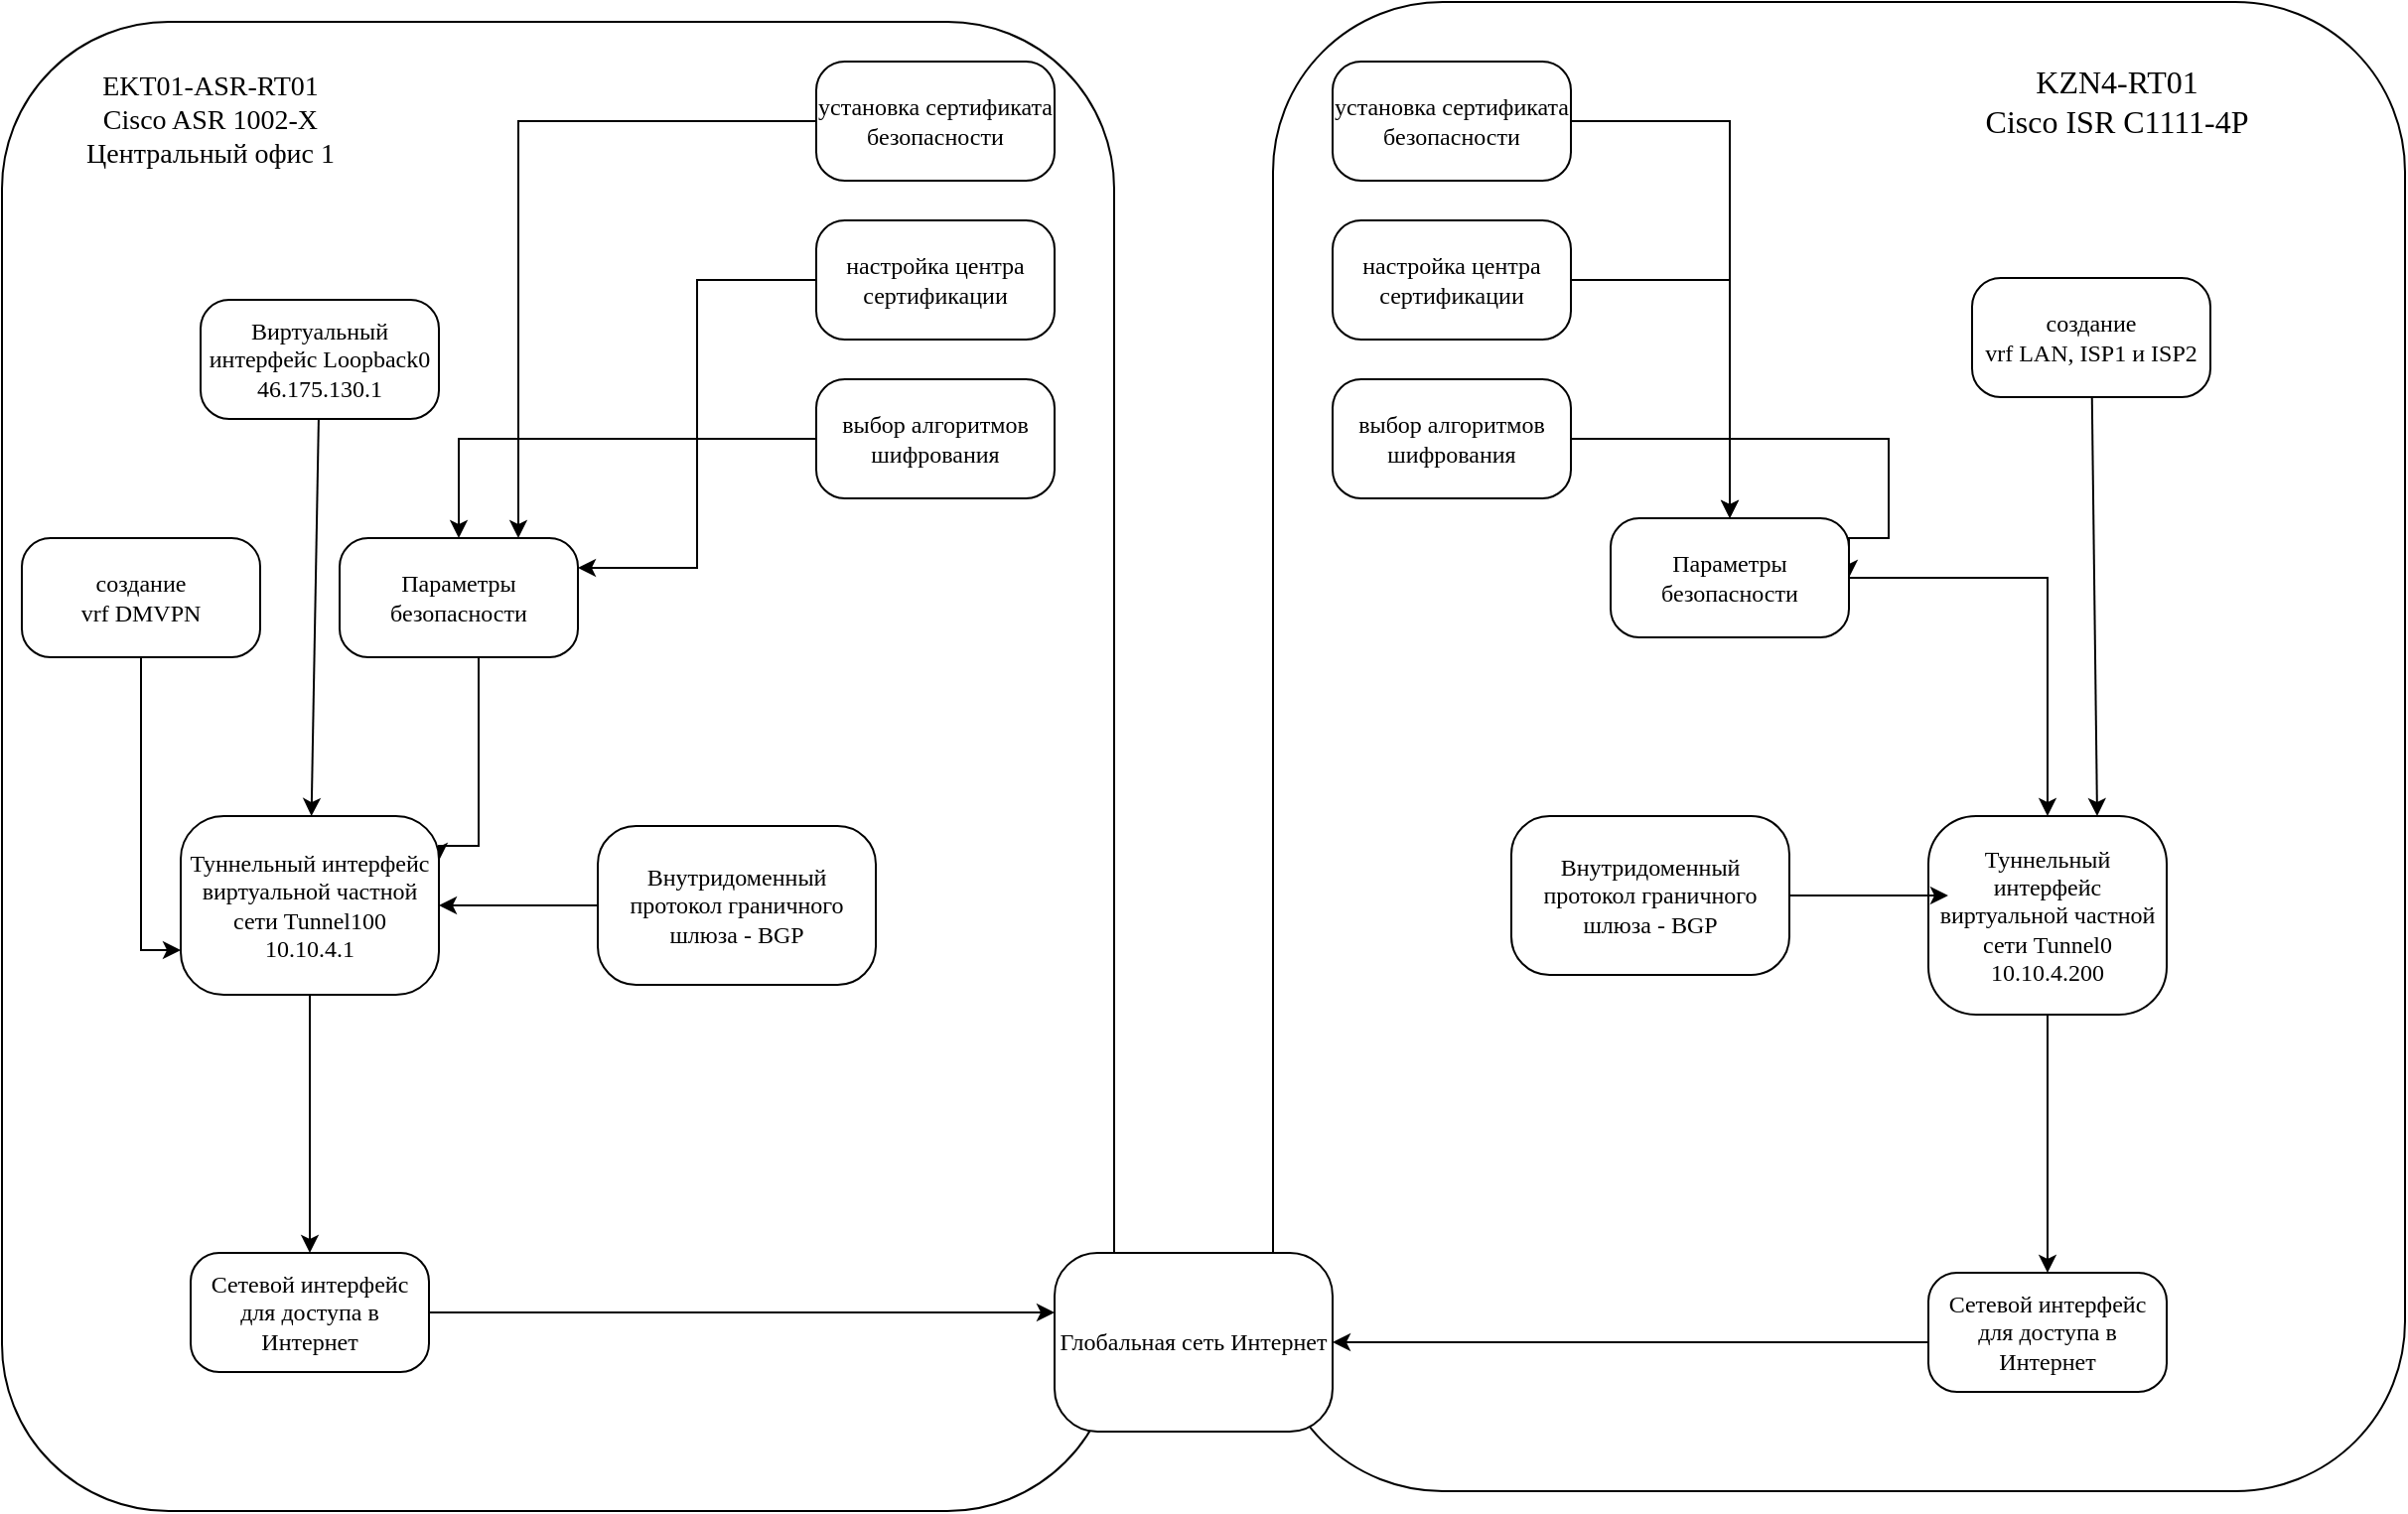 <mxfile version="21.0.2" type="github">
  <diagram name="Page-1" id="58cdce13-f638-feb5-8d6f-7d28b1aa9fa0">
    <mxGraphModel dx="1593" dy="781" grid="0" gridSize="10" guides="1" tooltips="1" connect="1" arrows="1" fold="1" page="1" pageScale="1" pageWidth="1100" pageHeight="850" background="none" math="0" shadow="0">
      <root>
        <mxCell id="0" />
        <mxCell id="1" parent="0" />
        <mxCell id="CW89IUnAFHwVdPf6LcuZ-48" value="" style="rounded=1;whiteSpace=wrap;html=1;" vertex="1" parent="1">
          <mxGeometry x="660" width="570" height="750" as="geometry" />
        </mxCell>
        <mxCell id="CW89IUnAFHwVdPf6LcuZ-46" value="" style="rounded=1;whiteSpace=wrap;html=1;" vertex="1" parent="1">
          <mxGeometry x="20" y="10" width="560" height="750" as="geometry" />
        </mxCell>
        <mxCell id="CW89IUnAFHwVdPf6LcuZ-20" style="edgeStyle=orthogonalEdgeStyle;rounded=0;orthogonalLoop=1;jettySize=auto;html=1;entryX=0;entryY=0.75;entryDx=0;entryDy=0;" edge="1" parent="1" source="382b91b5511bd0f7-5" target="382b91b5511bd0f7-10">
          <mxGeometry relative="1" as="geometry" />
        </mxCell>
        <mxCell id="382b91b5511bd0f7-5" value="&lt;div&gt;создание&lt;br&gt;&lt;/div&gt;&lt;div&gt;vrf DMVPN&lt;/div&gt;" style="rounded=1;whiteSpace=wrap;html=1;arcSize=24;shadow=0;comic=0;labelBackgroundColor=none;fontFamily=Verdana;fontSize=12;align=center;" parent="1" vertex="1">
          <mxGeometry x="30" y="270" width="120" height="60" as="geometry" />
        </mxCell>
        <mxCell id="CW89IUnAFHwVdPf6LcuZ-19" style="edgeStyle=orthogonalEdgeStyle;rounded=0;orthogonalLoop=1;jettySize=auto;html=1;entryX=1;entryY=0.25;entryDx=0;entryDy=0;" edge="1" parent="1" source="382b91b5511bd0f7-6" target="382b91b5511bd0f7-10">
          <mxGeometry relative="1" as="geometry">
            <Array as="points">
              <mxPoint x="260" y="425" />
            </Array>
          </mxGeometry>
        </mxCell>
        <mxCell id="382b91b5511bd0f7-6" value="Параметры безопасности" style="rounded=1;whiteSpace=wrap;html=1;arcSize=24;shadow=0;comic=0;labelBackgroundColor=none;fontFamily=Verdana;fontSize=12;align=center;" parent="1" vertex="1">
          <mxGeometry x="190" y="270" width="120" height="60" as="geometry" />
        </mxCell>
        <mxCell id="CW89IUnAFHwVdPf6LcuZ-59" style="edgeStyle=orthogonalEdgeStyle;rounded=0;orthogonalLoop=1;jettySize=auto;html=1;entryX=1;entryY=0.25;entryDx=0;entryDy=0;" edge="1" parent="1" source="382b91b5511bd0f7-9" target="382b91b5511bd0f7-6">
          <mxGeometry relative="1" as="geometry" />
        </mxCell>
        <mxCell id="382b91b5511bd0f7-9" value="настройка центра сертификации " style="rounded=1;whiteSpace=wrap;html=1;arcSize=24;shadow=0;comic=0;labelBackgroundColor=none;fontFamily=Verdana;fontSize=12;align=center;" parent="1" vertex="1">
          <mxGeometry x="430" y="110" width="120" height="60" as="geometry" />
        </mxCell>
        <mxCell id="CW89IUnAFHwVdPf6LcuZ-29" style="edgeStyle=orthogonalEdgeStyle;rounded=0;orthogonalLoop=1;jettySize=auto;html=1;" edge="1" parent="1" source="382b91b5511bd0f7-10" target="CW89IUnAFHwVdPf6LcuZ-26">
          <mxGeometry relative="1" as="geometry" />
        </mxCell>
        <mxCell id="382b91b5511bd0f7-10" value="&lt;div&gt;Туннельный интерфейс виртуальной частной сети Tunnel100&lt;/div&gt;&lt;div&gt;10.10.4.1 &lt;br&gt;&lt;/div&gt;" style="rounded=1;whiteSpace=wrap;html=1;arcSize=24;shadow=0;comic=0;labelBackgroundColor=none;fontFamily=Verdana;fontSize=12;align=center;" parent="1" vertex="1">
          <mxGeometry x="110" y="410" width="130" height="90" as="geometry" />
        </mxCell>
        <mxCell id="CW89IUnAFHwVdPf6LcuZ-18" style="rounded=0;orthogonalLoop=1;jettySize=auto;html=1;" edge="1" parent="1" source="CW89IUnAFHwVdPf6LcuZ-1" target="382b91b5511bd0f7-10">
          <mxGeometry relative="1" as="geometry" />
        </mxCell>
        <mxCell id="CW89IUnAFHwVdPf6LcuZ-1" value="&lt;div&gt;Виртуальный интерфейс Loopback0&lt;/div&gt;&lt;div&gt;46.175.130.1 &lt;br&gt;&lt;/div&gt;" style="rounded=1;whiteSpace=wrap;html=1;arcSize=24;shadow=0;comic=0;labelBackgroundColor=none;fontFamily=Verdana;fontSize=12;align=center;" vertex="1" parent="1">
          <mxGeometry x="120" y="150" width="120" height="60" as="geometry" />
        </mxCell>
        <mxCell id="CW89IUnAFHwVdPf6LcuZ-57" style="edgeStyle=orthogonalEdgeStyle;rounded=0;orthogonalLoop=1;jettySize=auto;html=1;" edge="1" parent="1" source="CW89IUnAFHwVdPf6LcuZ-3" target="382b91b5511bd0f7-6">
          <mxGeometry relative="1" as="geometry">
            <Array as="points">
              <mxPoint x="280" y="60" />
            </Array>
          </mxGeometry>
        </mxCell>
        <mxCell id="CW89IUnAFHwVdPf6LcuZ-3" value="установка сертификата безопасности" style="rounded=1;whiteSpace=wrap;html=1;arcSize=24;shadow=0;comic=0;labelBackgroundColor=none;fontFamily=Verdana;fontSize=12;align=center;" vertex="1" parent="1">
          <mxGeometry x="430" y="30" width="120" height="60" as="geometry" />
        </mxCell>
        <mxCell id="CW89IUnAFHwVdPf6LcuZ-58" style="edgeStyle=orthogonalEdgeStyle;rounded=0;orthogonalLoop=1;jettySize=auto;html=1;" edge="1" parent="1" source="CW89IUnAFHwVdPf6LcuZ-4" target="382b91b5511bd0f7-6">
          <mxGeometry relative="1" as="geometry" />
        </mxCell>
        <mxCell id="CW89IUnAFHwVdPf6LcuZ-4" value="&lt;div&gt;выбор алгоритмов&lt;/div&gt;&lt;div&gt;шифрования&lt;br&gt;&lt;/div&gt;" style="rounded=1;whiteSpace=wrap;html=1;arcSize=24;shadow=0;comic=0;labelBackgroundColor=none;fontFamily=Verdana;fontSize=12;align=center;" vertex="1" parent="1">
          <mxGeometry x="430" y="190" width="120" height="60" as="geometry" />
        </mxCell>
        <mxCell id="CW89IUnAFHwVdPf6LcuZ-28" style="rounded=0;orthogonalLoop=1;jettySize=auto;html=1;exitX=0;exitY=0.5;exitDx=0;exitDy=0;" edge="1" parent="1" source="CW89IUnAFHwVdPf6LcuZ-25" target="382b91b5511bd0f7-10">
          <mxGeometry relative="1" as="geometry" />
        </mxCell>
        <mxCell id="CW89IUnAFHwVdPf6LcuZ-25" value="Внутридоменный протокол граничного шлюза - BGP" style="rounded=1;whiteSpace=wrap;html=1;arcSize=24;shadow=0;comic=0;labelBackgroundColor=none;fontFamily=Verdana;fontSize=12;align=center;" vertex="1" parent="1">
          <mxGeometry x="320" y="415" width="140" height="80" as="geometry" />
        </mxCell>
        <mxCell id="CW89IUnAFHwVdPf6LcuZ-63" style="edgeStyle=orthogonalEdgeStyle;rounded=0;orthogonalLoop=1;jettySize=auto;html=1;" edge="1" parent="1" source="CW89IUnAFHwVdPf6LcuZ-26" target="CW89IUnAFHwVdPf6LcuZ-21">
          <mxGeometry relative="1" as="geometry">
            <Array as="points">
              <mxPoint x="180" y="670" />
            </Array>
          </mxGeometry>
        </mxCell>
        <mxCell id="CW89IUnAFHwVdPf6LcuZ-26" value="Сетевой интерфейс для доступа в Интернет" style="rounded=1;whiteSpace=wrap;html=1;arcSize=24;shadow=0;comic=0;labelBackgroundColor=none;fontFamily=Verdana;fontSize=12;align=center;" vertex="1" parent="1">
          <mxGeometry x="115" y="630" width="120" height="60" as="geometry" />
        </mxCell>
        <mxCell id="CW89IUnAFHwVdPf6LcuZ-52" style="edgeStyle=orthogonalEdgeStyle;rounded=0;orthogonalLoop=1;jettySize=auto;html=1;" edge="1" parent="1" source="CW89IUnAFHwVdPf6LcuZ-32" target="CW89IUnAFHwVdPf6LcuZ-50">
          <mxGeometry relative="1" as="geometry" />
        </mxCell>
        <mxCell id="CW89IUnAFHwVdPf6LcuZ-32" value="настройка центра сертификации " style="rounded=1;whiteSpace=wrap;html=1;arcSize=24;shadow=0;comic=0;labelBackgroundColor=none;fontFamily=Verdana;fontSize=12;align=center;" vertex="1" parent="1">
          <mxGeometry x="690" y="110" width="120" height="60" as="geometry" />
        </mxCell>
        <mxCell id="CW89IUnAFHwVdPf6LcuZ-51" style="edgeStyle=orthogonalEdgeStyle;rounded=0;orthogonalLoop=1;jettySize=auto;html=1;" edge="1" parent="1" source="CW89IUnAFHwVdPf6LcuZ-33" target="CW89IUnAFHwVdPf6LcuZ-50">
          <mxGeometry relative="1" as="geometry" />
        </mxCell>
        <mxCell id="CW89IUnAFHwVdPf6LcuZ-33" value="установка сертификата безопасности" style="rounded=1;whiteSpace=wrap;html=1;arcSize=24;shadow=0;comic=0;labelBackgroundColor=none;fontFamily=Verdana;fontSize=12;align=center;" vertex="1" parent="1">
          <mxGeometry x="690" y="30" width="120" height="60" as="geometry" />
        </mxCell>
        <mxCell id="CW89IUnAFHwVdPf6LcuZ-53" style="edgeStyle=orthogonalEdgeStyle;rounded=0;orthogonalLoop=1;jettySize=auto;html=1;entryX=1;entryY=0.5;entryDx=0;entryDy=0;" edge="1" parent="1" source="CW89IUnAFHwVdPf6LcuZ-34" target="CW89IUnAFHwVdPf6LcuZ-50">
          <mxGeometry relative="1" as="geometry">
            <Array as="points">
              <mxPoint x="970" y="220" />
              <mxPoint x="970" y="270" />
              <mxPoint x="950" y="270" />
            </Array>
          </mxGeometry>
        </mxCell>
        <mxCell id="CW89IUnAFHwVdPf6LcuZ-34" value="&lt;div&gt;выбор алгоритмов&lt;/div&gt;&lt;div&gt;шифрования&lt;br&gt;&lt;/div&gt;" style="rounded=1;whiteSpace=wrap;html=1;arcSize=24;shadow=0;comic=0;labelBackgroundColor=none;fontFamily=Verdana;fontSize=12;align=center;" vertex="1" parent="1">
          <mxGeometry x="690" y="190" width="120" height="60" as="geometry" />
        </mxCell>
        <mxCell id="CW89IUnAFHwVdPf6LcuZ-43" style="edgeStyle=orthogonalEdgeStyle;rounded=0;orthogonalLoop=1;jettySize=auto;html=1;exitX=0.5;exitY=1;exitDx=0;exitDy=0;" edge="1" parent="1" source="CW89IUnAFHwVdPf6LcuZ-38" target="CW89IUnAFHwVdPf6LcuZ-42">
          <mxGeometry relative="1" as="geometry" />
        </mxCell>
        <mxCell id="CW89IUnAFHwVdPf6LcuZ-38" value="&lt;div&gt;Туннельный интерфейс виртуальной частной сети Tunnel0&lt;/div&gt;&lt;div&gt;10.10.4.200 &lt;br&gt;&lt;/div&gt;" style="rounded=1;whiteSpace=wrap;html=1;arcSize=24;shadow=0;comic=0;labelBackgroundColor=none;fontFamily=Verdana;fontSize=12;align=center;" vertex="1" parent="1">
          <mxGeometry x="990" y="410" width="120" height="100" as="geometry" />
        </mxCell>
        <mxCell id="CW89IUnAFHwVdPf6LcuZ-55" style="edgeStyle=orthogonalEdgeStyle;rounded=0;orthogonalLoop=1;jettySize=auto;html=1;entryX=0.083;entryY=0.4;entryDx=0;entryDy=0;entryPerimeter=0;" edge="1" parent="1" source="CW89IUnAFHwVdPf6LcuZ-39" target="CW89IUnAFHwVdPf6LcuZ-38">
          <mxGeometry relative="1" as="geometry" />
        </mxCell>
        <mxCell id="CW89IUnAFHwVdPf6LcuZ-39" value="Внутридоменный протокол граничного шлюза - BGP" style="rounded=1;whiteSpace=wrap;html=1;arcSize=24;shadow=0;comic=0;labelBackgroundColor=none;fontFamily=Verdana;fontSize=12;align=center;" vertex="1" parent="1">
          <mxGeometry x="780" y="410" width="140" height="80" as="geometry" />
        </mxCell>
        <mxCell id="CW89IUnAFHwVdPf6LcuZ-44" style="edgeStyle=orthogonalEdgeStyle;rounded=0;orthogonalLoop=1;jettySize=auto;html=1;entryX=1;entryY=0.5;entryDx=0;entryDy=0;" edge="1" parent="1" source="CW89IUnAFHwVdPf6LcuZ-42" target="CW89IUnAFHwVdPf6LcuZ-21">
          <mxGeometry relative="1" as="geometry">
            <Array as="points">
              <mxPoint x="920" y="675" />
              <mxPoint x="920" y="675" />
            </Array>
          </mxGeometry>
        </mxCell>
        <mxCell id="CW89IUnAFHwVdPf6LcuZ-42" value="Сетевой интерфейс для доступа в Интернет" style="rounded=1;whiteSpace=wrap;html=1;arcSize=24;shadow=0;comic=0;labelBackgroundColor=none;fontFamily=Verdana;fontSize=12;align=center;" vertex="1" parent="1">
          <mxGeometry x="990" y="640" width="120" height="60" as="geometry" />
        </mxCell>
        <mxCell id="CW89IUnAFHwVdPf6LcuZ-49" value="&lt;div style=&quot;font-size: 16px;&quot;&gt;&lt;font style=&quot;font-size: 16px;&quot;&gt;KZN4-RT01&lt;/font&gt;&lt;/div&gt;&lt;div style=&quot;font-size: 16px;&quot;&gt;&lt;font style=&quot;font-size: 16px;&quot;&gt;Cisco ISR C1111-4P&lt;br style=&quot;font-size: 16px;&quot;&gt;&lt;/font&gt;&lt;/div&gt;" style="text;html=1;strokeColor=none;fillColor=none;align=center;verticalAlign=middle;whiteSpace=wrap;rounded=0;fontFamily=Times New Roman;fontSize=16;" vertex="1" parent="1">
          <mxGeometry x="980" y="20" width="210" height="60" as="geometry" />
        </mxCell>
        <mxCell id="CW89IUnAFHwVdPf6LcuZ-54" style="edgeStyle=orthogonalEdgeStyle;rounded=0;orthogonalLoop=1;jettySize=auto;html=1;" edge="1" parent="1" source="CW89IUnAFHwVdPf6LcuZ-50" target="CW89IUnAFHwVdPf6LcuZ-38">
          <mxGeometry relative="1" as="geometry" />
        </mxCell>
        <mxCell id="CW89IUnAFHwVdPf6LcuZ-50" value="Параметры безопасности" style="rounded=1;whiteSpace=wrap;html=1;arcSize=24;shadow=0;comic=0;labelBackgroundColor=none;fontFamily=Verdana;fontSize=12;align=center;" vertex="1" parent="1">
          <mxGeometry x="830" y="260" width="120" height="60" as="geometry" />
        </mxCell>
        <mxCell id="CW89IUnAFHwVdPf6LcuZ-21" value="Глобальная сеть Интернет" style="rounded=1;whiteSpace=wrap;html=1;arcSize=24;shadow=0;comic=0;labelBackgroundColor=none;fontFamily=Verdana;fontSize=12;align=center;" vertex="1" parent="1">
          <mxGeometry x="550" y="630" width="140" height="90" as="geometry" />
        </mxCell>
        <mxCell id="CW89IUnAFHwVdPf6LcuZ-62" value="&lt;font style=&quot;font-size: 14px;&quot; face=&quot;Times New Roman&quot;&gt;EKT01-ASR-RT01&lt;br&gt;Cisco ASR 1002-X&lt;br&gt;Центральный офис 1&lt;br&gt;&lt;/font&gt;" style="text;html=1;strokeColor=none;fillColor=none;align=center;verticalAlign=middle;whiteSpace=wrap;rounded=0;" vertex="1" parent="1">
          <mxGeometry x="50" y="40" width="150" height="40" as="geometry" />
        </mxCell>
        <mxCell id="CW89IUnAFHwVdPf6LcuZ-66" style="rounded=0;orthogonalLoop=1;jettySize=auto;html=1;" edge="1" parent="1" source="CW89IUnAFHwVdPf6LcuZ-65">
          <mxGeometry relative="1" as="geometry">
            <mxPoint x="1075" y="410" as="targetPoint" />
          </mxGeometry>
        </mxCell>
        <mxCell id="CW89IUnAFHwVdPf6LcuZ-65" value="&lt;div&gt;создание&lt;br&gt;&lt;/div&gt;&lt;div&gt;vrf LAN, ISP1 и ISP2&lt;/div&gt;" style="rounded=1;whiteSpace=wrap;html=1;arcSize=24;shadow=0;comic=0;labelBackgroundColor=none;fontFamily=Verdana;fontSize=12;align=center;" vertex="1" parent="1">
          <mxGeometry x="1012" y="139" width="120" height="60" as="geometry" />
        </mxCell>
      </root>
    </mxGraphModel>
  </diagram>
</mxfile>
